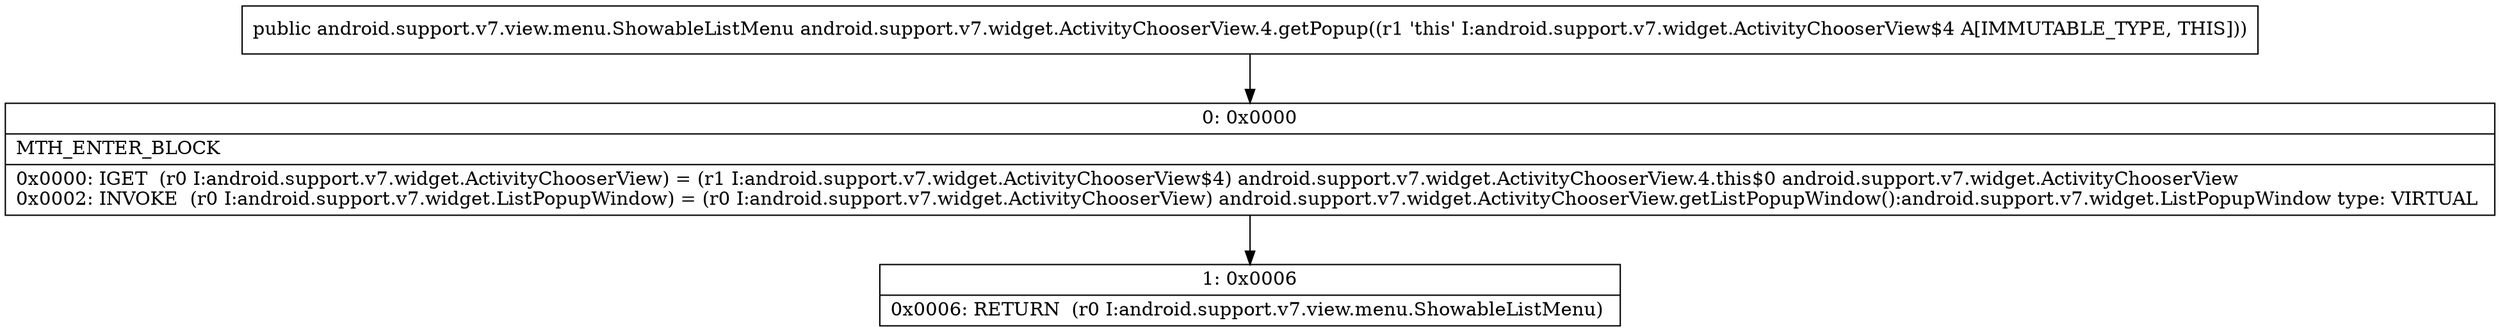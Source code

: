 digraph "CFG forandroid.support.v7.widget.ActivityChooserView.4.getPopup()Landroid\/support\/v7\/view\/menu\/ShowableListMenu;" {
Node_0 [shape=record,label="{0\:\ 0x0000|MTH_ENTER_BLOCK\l|0x0000: IGET  (r0 I:android.support.v7.widget.ActivityChooserView) = (r1 I:android.support.v7.widget.ActivityChooserView$4) android.support.v7.widget.ActivityChooserView.4.this$0 android.support.v7.widget.ActivityChooserView \l0x0002: INVOKE  (r0 I:android.support.v7.widget.ListPopupWindow) = (r0 I:android.support.v7.widget.ActivityChooserView) android.support.v7.widget.ActivityChooserView.getListPopupWindow():android.support.v7.widget.ListPopupWindow type: VIRTUAL \l}"];
Node_1 [shape=record,label="{1\:\ 0x0006|0x0006: RETURN  (r0 I:android.support.v7.view.menu.ShowableListMenu) \l}"];
MethodNode[shape=record,label="{public android.support.v7.view.menu.ShowableListMenu android.support.v7.widget.ActivityChooserView.4.getPopup((r1 'this' I:android.support.v7.widget.ActivityChooserView$4 A[IMMUTABLE_TYPE, THIS])) }"];
MethodNode -> Node_0;
Node_0 -> Node_1;
}


